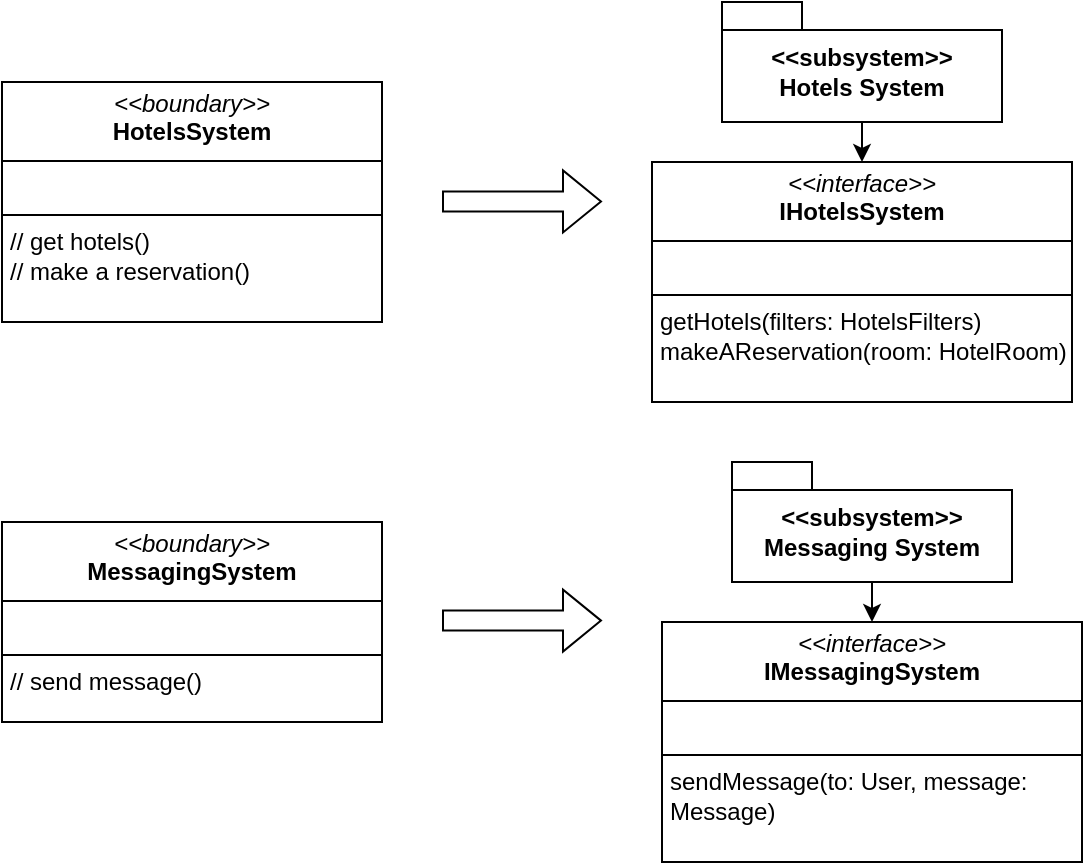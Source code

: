 <mxfile version="24.1.0" type="github">
  <diagram name="Page-1" id="G0cd4cRfNRTUfoor176m">
    <mxGraphModel dx="989" dy="520" grid="1" gridSize="10" guides="1" tooltips="1" connect="1" arrows="1" fold="1" page="1" pageScale="1" pageWidth="850" pageHeight="1100" math="0" shadow="0">
      <root>
        <mxCell id="0" />
        <mxCell id="1" parent="0" />
        <mxCell id="ahVzmRpGIF7RrwUNFzmQ-6" value="&lt;p style=&quot;margin:0px;margin-top:4px;text-align:center;&quot;&gt;&lt;i&gt;&lt;span id=&quot;selected_text&quot;&gt;&lt;/span&gt;&lt;span id=&quot;selected_text&quot;&gt;&lt;/span&gt;&lt;span id=&quot;selected_text&quot;&gt;&lt;/span&gt;&amp;lt;&amp;lt;boundary&amp;gt;&amp;gt;&lt;/i&gt;&lt;br&gt;&lt;b&gt;HotelsSystem&lt;/b&gt;&lt;/p&gt;&lt;hr size=&quot;1&quot; style=&quot;border-style:solid;&quot;&gt;&lt;p style=&quot;margin:0px;margin-left:4px;&quot;&gt;&lt;br&gt;&lt;/p&gt;&lt;hr size=&quot;1&quot; style=&quot;border-style:solid;&quot;&gt;&lt;p style=&quot;margin:0px;margin-left:4px;&quot;&gt;// get hotels()&lt;/p&gt;&lt;p style=&quot;margin:0px;margin-left:4px;&quot;&gt;// &lt;span id=&quot;selected_text&quot;&gt;&lt;/span&gt;make a reservation()&lt;/p&gt;" style="verticalAlign=top;align=left;overflow=fill;html=1;whiteSpace=wrap;" vertex="1" parent="1">
          <mxGeometry x="110" y="60" width="190" height="120" as="geometry" />
        </mxCell>
        <mxCell id="ahVzmRpGIF7RrwUNFzmQ-7" value="&lt;p style=&quot;margin:0px;margin-top:4px;text-align:center;&quot;&gt;&lt;i&gt;&amp;lt;&amp;lt;boundary&amp;gt;&amp;gt;&lt;/i&gt;&lt;br&gt;&lt;b&gt;MessagingSystem&lt;/b&gt;&lt;/p&gt;&lt;hr size=&quot;1&quot; style=&quot;border-style:solid;&quot;&gt;&lt;p style=&quot;margin:0px;margin-left:4px;&quot;&gt;&lt;br&gt;&lt;/p&gt;&lt;hr size=&quot;1&quot; style=&quot;border-style:solid;&quot;&gt;&lt;p style=&quot;margin:0px;margin-left:4px;&quot;&gt;// send message()&lt;/p&gt;" style="verticalAlign=top;align=left;overflow=fill;html=1;whiteSpace=wrap;" vertex="1" parent="1">
          <mxGeometry x="110" y="280" width="190" height="100" as="geometry" />
        </mxCell>
        <mxCell id="ahVzmRpGIF7RrwUNFzmQ-8" value="" style="shape=flexArrow;endArrow=classic;html=1;rounded=0;" edge="1" parent="1">
          <mxGeometry width="50" height="50" relative="1" as="geometry">
            <mxPoint x="330" y="119.71" as="sourcePoint" />
            <mxPoint x="410" y="119.71" as="targetPoint" />
          </mxGeometry>
        </mxCell>
        <mxCell id="ahVzmRpGIF7RrwUNFzmQ-9" value="" style="shape=flexArrow;endArrow=classic;html=1;rounded=0;" edge="1" parent="1">
          <mxGeometry width="50" height="50" relative="1" as="geometry">
            <mxPoint x="330" y="329.31" as="sourcePoint" />
            <mxPoint x="410" y="329.31" as="targetPoint" />
          </mxGeometry>
        </mxCell>
        <mxCell id="ahVzmRpGIF7RrwUNFzmQ-12" style="edgeStyle=orthogonalEdgeStyle;rounded=0;orthogonalLoop=1;jettySize=auto;html=1;exitX=0.5;exitY=1;exitDx=0;exitDy=0;exitPerimeter=0;entryX=0.5;entryY=0;entryDx=0;entryDy=0;" edge="1" parent="1" source="ahVzmRpGIF7RrwUNFzmQ-10" target="ahVzmRpGIF7RrwUNFzmQ-11">
          <mxGeometry relative="1" as="geometry" />
        </mxCell>
        <mxCell id="ahVzmRpGIF7RrwUNFzmQ-10" value="&lt;span id=&quot;selected_text&quot;&gt;&lt;/span&gt;&amp;lt;&amp;lt;subsystem&amp;gt;&amp;gt;&lt;div&gt;Hotels System&lt;/div&gt;" style="shape=folder;fontStyle=1;spacingTop=10;tabWidth=40;tabHeight=14;tabPosition=left;html=1;whiteSpace=wrap;" vertex="1" parent="1">
          <mxGeometry x="470" y="20" width="140" height="60" as="geometry" />
        </mxCell>
        <mxCell id="ahVzmRpGIF7RrwUNFzmQ-11" value="&lt;p style=&quot;margin:0px;margin-top:4px;text-align:center;&quot;&gt;&lt;i&gt;&amp;lt;&amp;lt;&lt;span id=&quot;selected_text&quot;&gt;&lt;/span&gt;interface&amp;gt;&amp;gt;&lt;/i&gt;&lt;span id=&quot;selected_text&quot;&gt;&lt;/span&gt;&lt;br&gt;&lt;b&gt;IHotelsSystem&lt;/b&gt;&lt;/p&gt;&lt;hr size=&quot;1&quot; style=&quot;border-style:solid;&quot;&gt;&lt;p style=&quot;margin:0px;margin-left:4px;&quot;&gt;&lt;br&gt;&lt;/p&gt;&lt;hr size=&quot;1&quot; style=&quot;border-style:solid;&quot;&gt;&lt;p style=&quot;margin:0px;margin-left:4px;&quot;&gt;getHotels(filters: HotelsFilters)&lt;/p&gt;&lt;p style=&quot;margin:0px;margin-left:4px;&quot;&gt;makeAReservation(room: HotelRoom)&lt;/p&gt;" style="verticalAlign=top;align=left;overflow=fill;html=1;whiteSpace=wrap;" vertex="1" parent="1">
          <mxGeometry x="435" y="100" width="210" height="120" as="geometry" />
        </mxCell>
        <mxCell id="ahVzmRpGIF7RrwUNFzmQ-14" style="edgeStyle=orthogonalEdgeStyle;rounded=0;orthogonalLoop=1;jettySize=auto;html=1;exitX=0.5;exitY=1;exitDx=0;exitDy=0;exitPerimeter=0;entryX=0.5;entryY=0;entryDx=0;entryDy=0;" edge="1" source="ahVzmRpGIF7RrwUNFzmQ-15" target="ahVzmRpGIF7RrwUNFzmQ-16" parent="1">
          <mxGeometry relative="1" as="geometry" />
        </mxCell>
        <mxCell id="ahVzmRpGIF7RrwUNFzmQ-15" value="&amp;lt;&amp;lt;subsystem&amp;gt;&amp;gt;&lt;div&gt;Messaging System&lt;/div&gt;" style="shape=folder;fontStyle=1;spacingTop=10;tabWidth=40;tabHeight=14;tabPosition=left;html=1;whiteSpace=wrap;" vertex="1" parent="1">
          <mxGeometry x="475" y="250" width="140" height="60" as="geometry" />
        </mxCell>
        <mxCell id="ahVzmRpGIF7RrwUNFzmQ-16" value="&lt;p style=&quot;margin:0px;margin-top:4px;text-align:center;&quot;&gt;&lt;i&gt;&lt;span id=&quot;selected_text&quot;&gt;&lt;/span&gt;&amp;lt;&amp;lt;interface&amp;gt;&amp;gt;&lt;/i&gt;&lt;br&gt;&lt;b&gt;&lt;span id=&quot;selected_text&quot;&gt;&lt;/span&gt;IMessagingSystem&lt;/b&gt;&lt;/p&gt;&lt;hr size=&quot;1&quot; style=&quot;border-style:solid;&quot;&gt;&lt;p style=&quot;margin:0px;margin-left:4px;&quot;&gt;&lt;br&gt;&lt;/p&gt;&lt;hr size=&quot;1&quot; style=&quot;border-style:solid;&quot;&gt;&lt;p style=&quot;margin:0px;margin-left:4px;&quot;&gt;sendMessage(to: User, message: Message)&lt;/p&gt;" style="verticalAlign=top;align=left;overflow=fill;html=1;whiteSpace=wrap;" vertex="1" parent="1">
          <mxGeometry x="440" y="330" width="210" height="120" as="geometry" />
        </mxCell>
      </root>
    </mxGraphModel>
  </diagram>
</mxfile>
